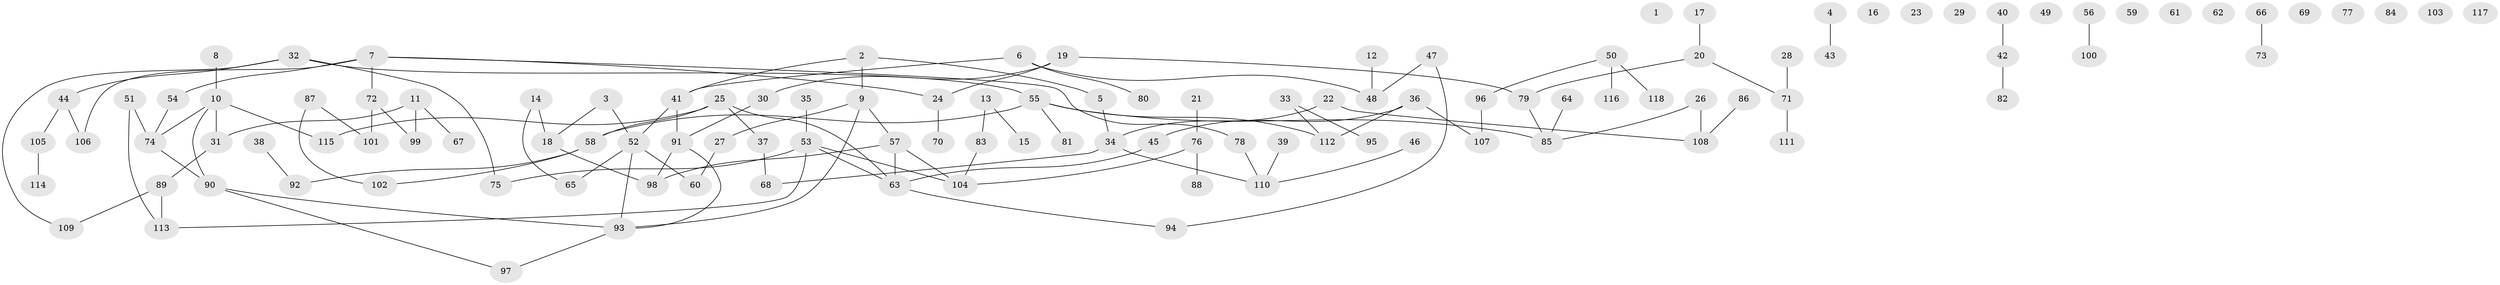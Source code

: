 // Generated by graph-tools (version 1.1) at 2025/49/03/09/25 03:49:11]
// undirected, 118 vertices, 124 edges
graph export_dot {
graph [start="1"]
  node [color=gray90,style=filled];
  1;
  2;
  3;
  4;
  5;
  6;
  7;
  8;
  9;
  10;
  11;
  12;
  13;
  14;
  15;
  16;
  17;
  18;
  19;
  20;
  21;
  22;
  23;
  24;
  25;
  26;
  27;
  28;
  29;
  30;
  31;
  32;
  33;
  34;
  35;
  36;
  37;
  38;
  39;
  40;
  41;
  42;
  43;
  44;
  45;
  46;
  47;
  48;
  49;
  50;
  51;
  52;
  53;
  54;
  55;
  56;
  57;
  58;
  59;
  60;
  61;
  62;
  63;
  64;
  65;
  66;
  67;
  68;
  69;
  70;
  71;
  72;
  73;
  74;
  75;
  76;
  77;
  78;
  79;
  80;
  81;
  82;
  83;
  84;
  85;
  86;
  87;
  88;
  89;
  90;
  91;
  92;
  93;
  94;
  95;
  96;
  97;
  98;
  99;
  100;
  101;
  102;
  103;
  104;
  105;
  106;
  107;
  108;
  109;
  110;
  111;
  112;
  113;
  114;
  115;
  116;
  117;
  118;
  2 -- 5;
  2 -- 9;
  2 -- 41;
  3 -- 18;
  3 -- 52;
  4 -- 43;
  5 -- 34;
  6 -- 41;
  6 -- 48;
  6 -- 80;
  7 -- 24;
  7 -- 54;
  7 -- 72;
  7 -- 78;
  7 -- 106;
  8 -- 10;
  9 -- 27;
  9 -- 57;
  9 -- 93;
  10 -- 31;
  10 -- 74;
  10 -- 90;
  10 -- 115;
  11 -- 31;
  11 -- 67;
  11 -- 99;
  12 -- 48;
  13 -- 15;
  13 -- 83;
  14 -- 18;
  14 -- 65;
  17 -- 20;
  18 -- 98;
  19 -- 24;
  19 -- 30;
  19 -- 79;
  20 -- 71;
  20 -- 79;
  21 -- 76;
  22 -- 34;
  22 -- 108;
  24 -- 70;
  25 -- 37;
  25 -- 58;
  25 -- 63;
  25 -- 115;
  26 -- 85;
  26 -- 108;
  27 -- 60;
  28 -- 71;
  30 -- 91;
  31 -- 89;
  32 -- 44;
  32 -- 55;
  32 -- 75;
  32 -- 109;
  33 -- 95;
  33 -- 112;
  34 -- 68;
  34 -- 110;
  35 -- 53;
  36 -- 45;
  36 -- 107;
  36 -- 112;
  37 -- 68;
  38 -- 92;
  39 -- 110;
  40 -- 42;
  41 -- 52;
  41 -- 91;
  42 -- 82;
  44 -- 105;
  44 -- 106;
  45 -- 63;
  46 -- 110;
  47 -- 48;
  47 -- 94;
  50 -- 96;
  50 -- 116;
  50 -- 118;
  51 -- 74;
  51 -- 113;
  52 -- 60;
  52 -- 65;
  52 -- 93;
  53 -- 63;
  53 -- 75;
  53 -- 104;
  53 -- 113;
  54 -- 74;
  55 -- 58;
  55 -- 81;
  55 -- 85;
  55 -- 112;
  56 -- 100;
  57 -- 63;
  57 -- 98;
  57 -- 104;
  58 -- 92;
  58 -- 102;
  63 -- 94;
  64 -- 85;
  66 -- 73;
  71 -- 111;
  72 -- 99;
  72 -- 101;
  74 -- 90;
  76 -- 88;
  76 -- 104;
  78 -- 110;
  79 -- 85;
  83 -- 104;
  86 -- 108;
  87 -- 101;
  87 -- 102;
  89 -- 109;
  89 -- 113;
  90 -- 93;
  90 -- 97;
  91 -- 93;
  91 -- 98;
  93 -- 97;
  96 -- 107;
  105 -- 114;
}
